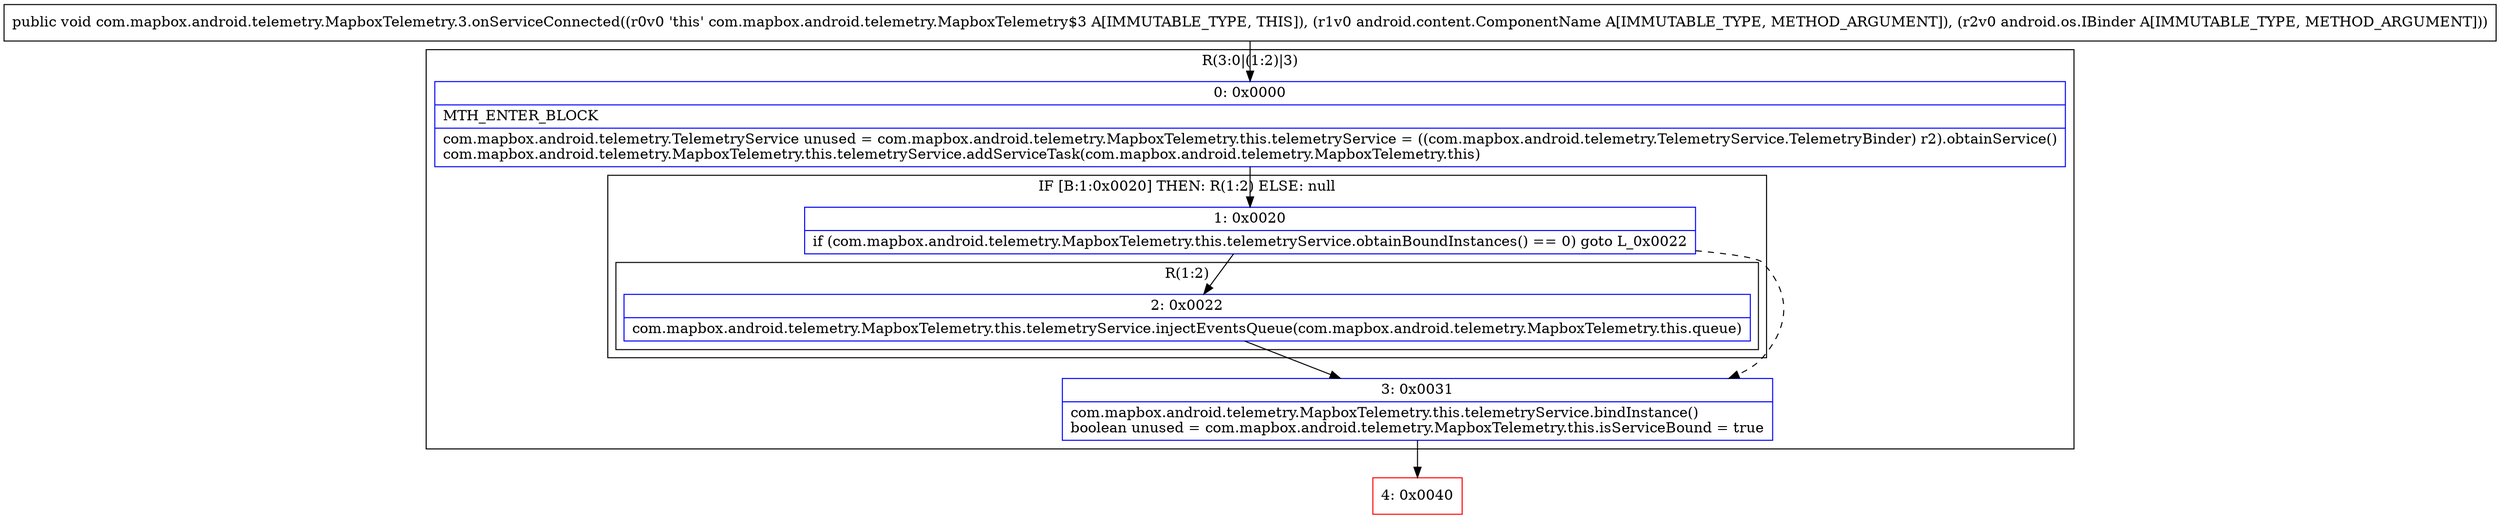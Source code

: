 digraph "CFG forcom.mapbox.android.telemetry.MapboxTelemetry.3.onServiceConnected(Landroid\/content\/ComponentName;Landroid\/os\/IBinder;)V" {
subgraph cluster_Region_1024737849 {
label = "R(3:0|(1:2)|3)";
node [shape=record,color=blue];
Node_0 [shape=record,label="{0\:\ 0x0000|MTH_ENTER_BLOCK\l|com.mapbox.android.telemetry.TelemetryService unused = com.mapbox.android.telemetry.MapboxTelemetry.this.telemetryService = ((com.mapbox.android.telemetry.TelemetryService.TelemetryBinder) r2).obtainService()\lcom.mapbox.android.telemetry.MapboxTelemetry.this.telemetryService.addServiceTask(com.mapbox.android.telemetry.MapboxTelemetry.this)\l}"];
subgraph cluster_IfRegion_923231216 {
label = "IF [B:1:0x0020] THEN: R(1:2) ELSE: null";
node [shape=record,color=blue];
Node_1 [shape=record,label="{1\:\ 0x0020|if (com.mapbox.android.telemetry.MapboxTelemetry.this.telemetryService.obtainBoundInstances() == 0) goto L_0x0022\l}"];
subgraph cluster_Region_1772436053 {
label = "R(1:2)";
node [shape=record,color=blue];
Node_2 [shape=record,label="{2\:\ 0x0022|com.mapbox.android.telemetry.MapboxTelemetry.this.telemetryService.injectEventsQueue(com.mapbox.android.telemetry.MapboxTelemetry.this.queue)\l}"];
}
}
Node_3 [shape=record,label="{3\:\ 0x0031|com.mapbox.android.telemetry.MapboxTelemetry.this.telemetryService.bindInstance()\lboolean unused = com.mapbox.android.telemetry.MapboxTelemetry.this.isServiceBound = true\l}"];
}
Node_4 [shape=record,color=red,label="{4\:\ 0x0040}"];
MethodNode[shape=record,label="{public void com.mapbox.android.telemetry.MapboxTelemetry.3.onServiceConnected((r0v0 'this' com.mapbox.android.telemetry.MapboxTelemetry$3 A[IMMUTABLE_TYPE, THIS]), (r1v0 android.content.ComponentName A[IMMUTABLE_TYPE, METHOD_ARGUMENT]), (r2v0 android.os.IBinder A[IMMUTABLE_TYPE, METHOD_ARGUMENT])) }"];
MethodNode -> Node_0;
Node_0 -> Node_1;
Node_1 -> Node_2;
Node_1 -> Node_3[style=dashed];
Node_2 -> Node_3;
Node_3 -> Node_4;
}

